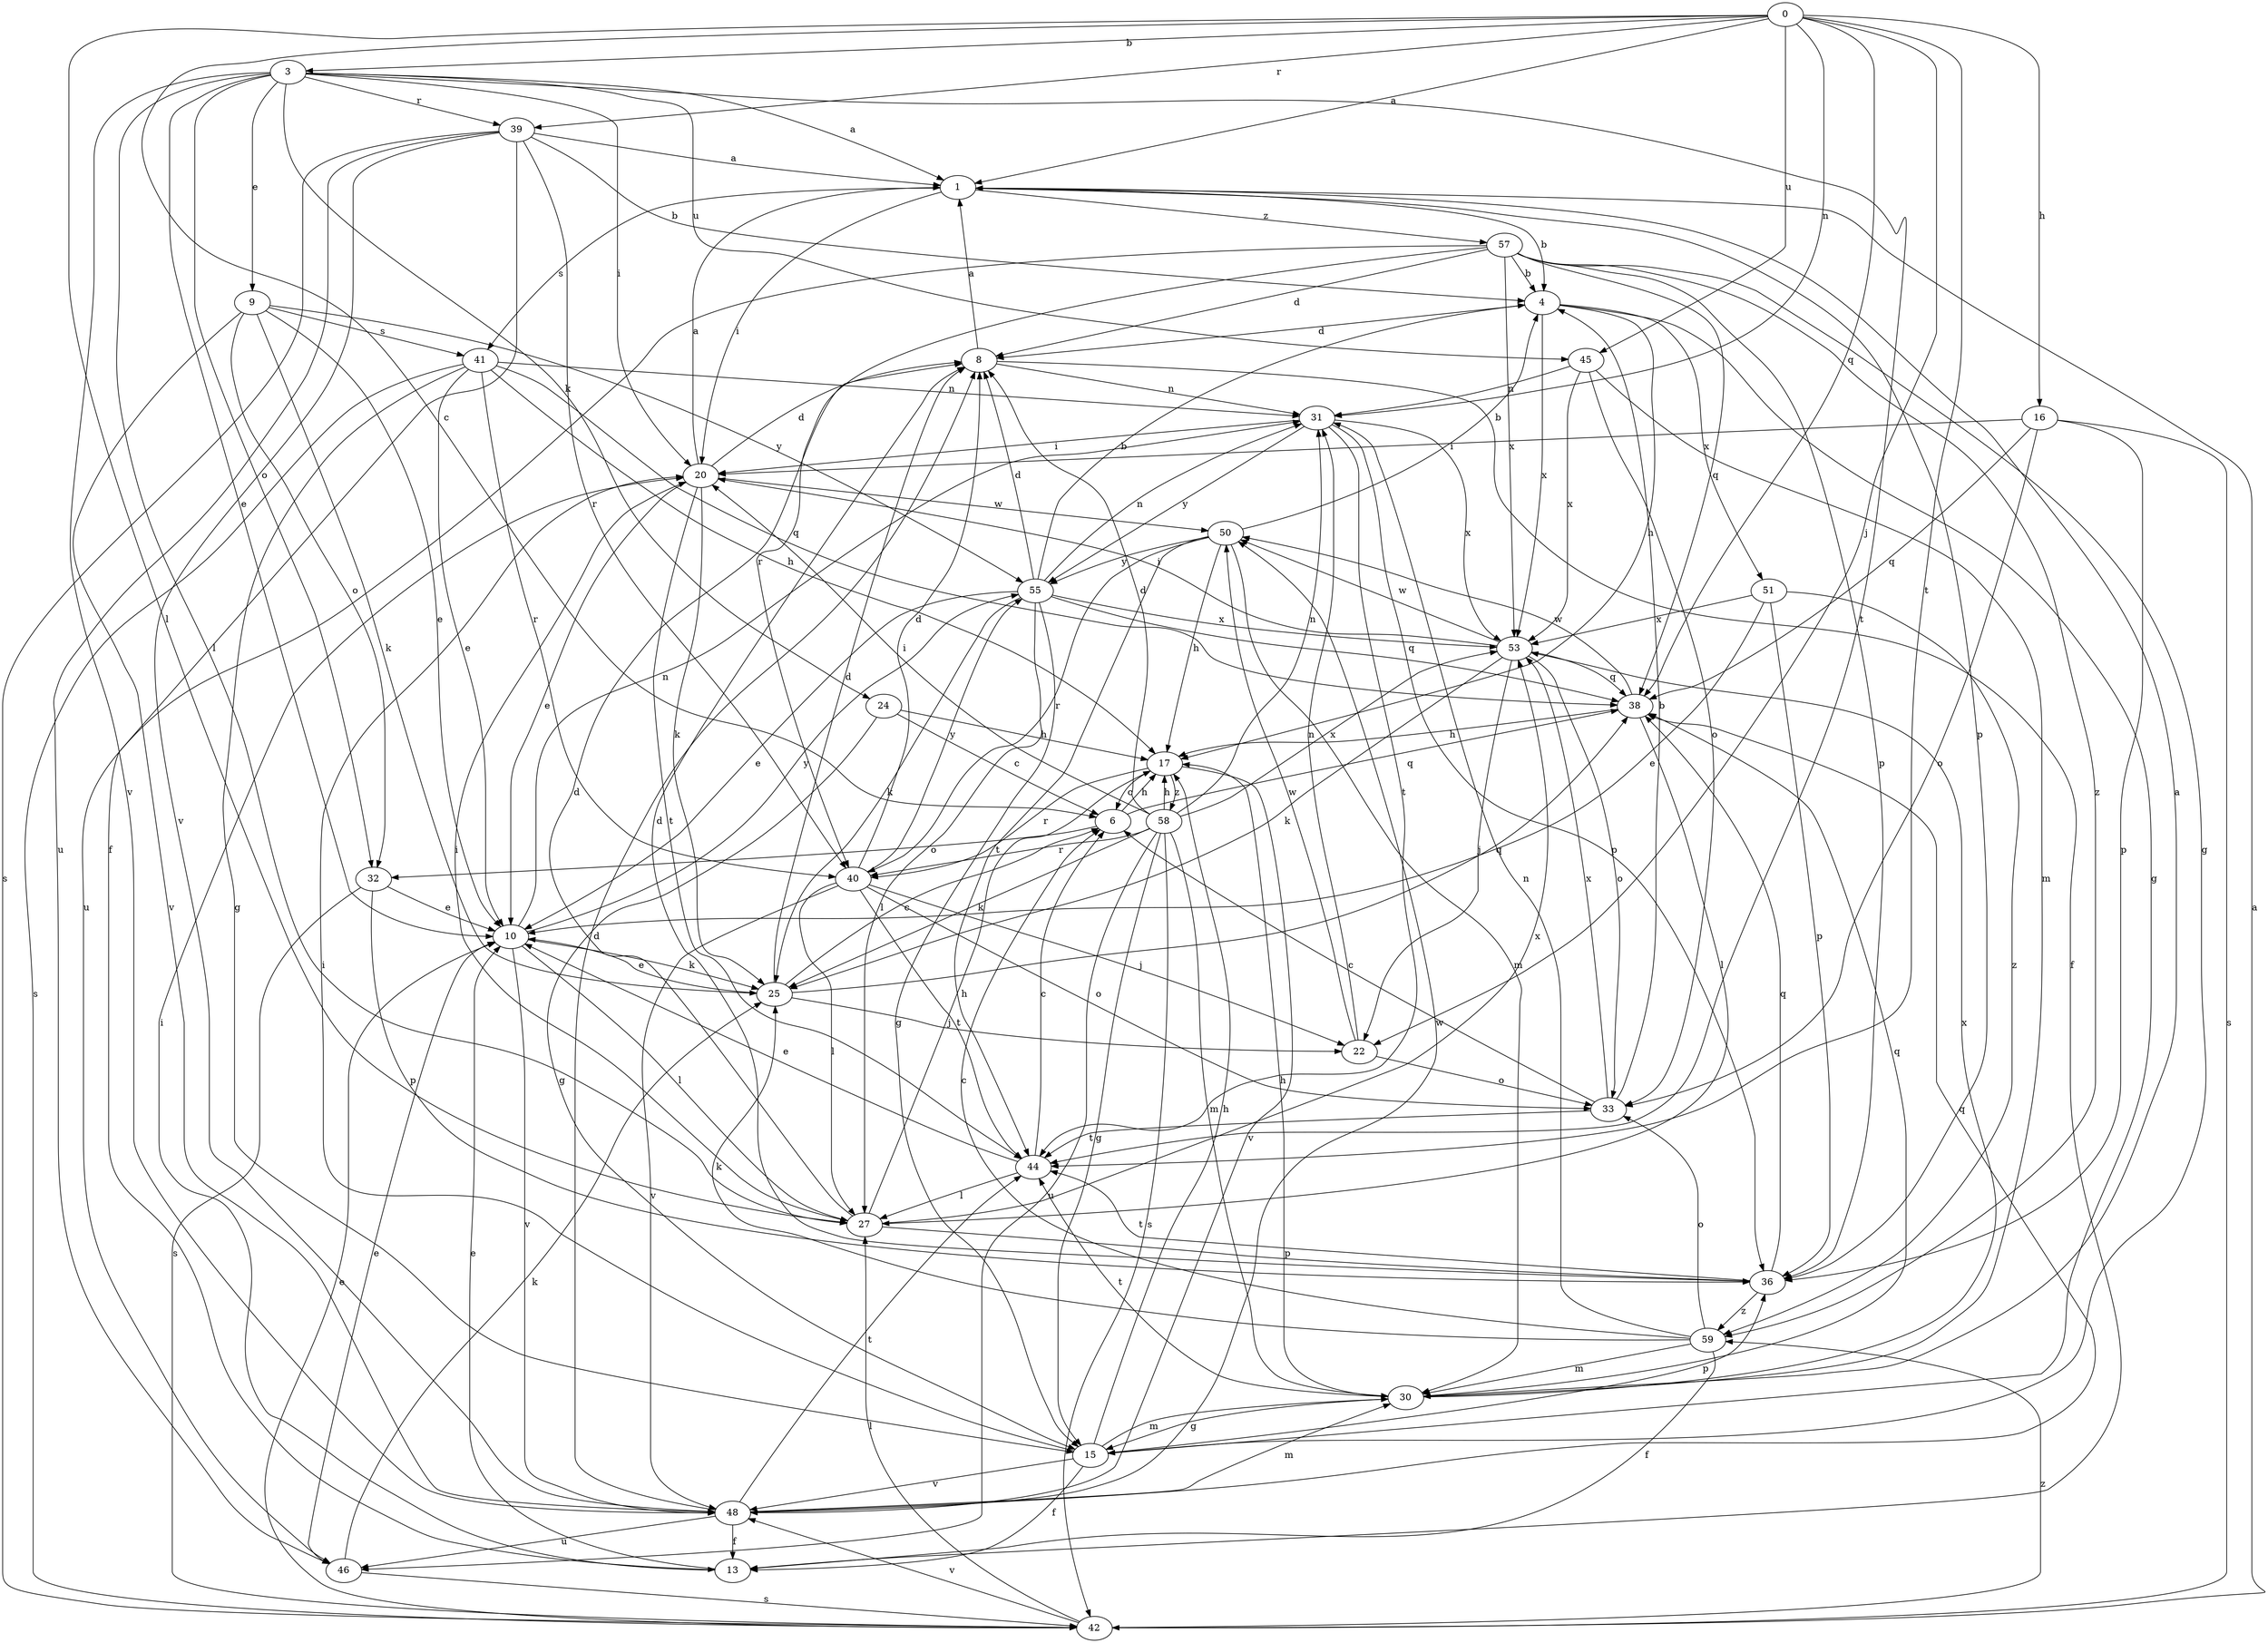 strict digraph  {
0;
1;
3;
4;
6;
8;
9;
10;
13;
15;
16;
17;
20;
22;
24;
25;
27;
30;
31;
32;
33;
36;
38;
39;
40;
41;
42;
44;
45;
46;
48;
50;
51;
53;
55;
57;
58;
59;
0 -> 1  [label=a];
0 -> 3  [label=b];
0 -> 6  [label=c];
0 -> 16  [label=h];
0 -> 22  [label=j];
0 -> 27  [label=l];
0 -> 31  [label=n];
0 -> 38  [label=q];
0 -> 39  [label=r];
0 -> 44  [label=t];
0 -> 45  [label=u];
1 -> 4  [label=b];
1 -> 20  [label=i];
1 -> 36  [label=p];
1 -> 41  [label=s];
1 -> 57  [label=z];
3 -> 1  [label=a];
3 -> 9  [label=e];
3 -> 10  [label=e];
3 -> 20  [label=i];
3 -> 24  [label=k];
3 -> 27  [label=l];
3 -> 32  [label=o];
3 -> 39  [label=r];
3 -> 44  [label=t];
3 -> 45  [label=u];
3 -> 48  [label=v];
4 -> 8  [label=d];
4 -> 15  [label=g];
4 -> 17  [label=h];
4 -> 51  [label=x];
4 -> 53  [label=x];
6 -> 17  [label=h];
6 -> 32  [label=o];
6 -> 38  [label=q];
8 -> 1  [label=a];
8 -> 13  [label=f];
8 -> 31  [label=n];
9 -> 10  [label=e];
9 -> 25  [label=k];
9 -> 32  [label=o];
9 -> 41  [label=s];
9 -> 48  [label=v];
9 -> 55  [label=y];
10 -> 25  [label=k];
10 -> 27  [label=l];
10 -> 31  [label=n];
10 -> 48  [label=v];
10 -> 55  [label=y];
13 -> 10  [label=e];
13 -> 20  [label=i];
15 -> 13  [label=f];
15 -> 17  [label=h];
15 -> 20  [label=i];
15 -> 30  [label=m];
15 -> 36  [label=p];
15 -> 48  [label=v];
16 -> 20  [label=i];
16 -> 33  [label=o];
16 -> 36  [label=p];
16 -> 38  [label=q];
16 -> 42  [label=s];
17 -> 6  [label=c];
17 -> 40  [label=r];
17 -> 48  [label=v];
17 -> 58  [label=z];
20 -> 1  [label=a];
20 -> 8  [label=d];
20 -> 10  [label=e];
20 -> 25  [label=k];
20 -> 44  [label=t];
20 -> 50  [label=w];
22 -> 31  [label=n];
22 -> 33  [label=o];
22 -> 50  [label=w];
24 -> 6  [label=c];
24 -> 15  [label=g];
24 -> 17  [label=h];
25 -> 6  [label=c];
25 -> 8  [label=d];
25 -> 10  [label=e];
25 -> 22  [label=j];
25 -> 38  [label=q];
27 -> 8  [label=d];
27 -> 17  [label=h];
27 -> 20  [label=i];
27 -> 36  [label=p];
27 -> 53  [label=x];
30 -> 1  [label=a];
30 -> 15  [label=g];
30 -> 17  [label=h];
30 -> 38  [label=q];
30 -> 44  [label=t];
30 -> 53  [label=x];
31 -> 20  [label=i];
31 -> 36  [label=p];
31 -> 44  [label=t];
31 -> 53  [label=x];
31 -> 55  [label=y];
32 -> 10  [label=e];
32 -> 36  [label=p];
32 -> 42  [label=s];
33 -> 4  [label=b];
33 -> 6  [label=c];
33 -> 44  [label=t];
33 -> 53  [label=x];
36 -> 8  [label=d];
36 -> 38  [label=q];
36 -> 44  [label=t];
36 -> 59  [label=z];
38 -> 17  [label=h];
38 -> 27  [label=l];
38 -> 50  [label=w];
39 -> 1  [label=a];
39 -> 4  [label=b];
39 -> 13  [label=f];
39 -> 40  [label=r];
39 -> 42  [label=s];
39 -> 46  [label=u];
39 -> 48  [label=v];
40 -> 8  [label=d];
40 -> 22  [label=j];
40 -> 27  [label=l];
40 -> 33  [label=o];
40 -> 44  [label=t];
40 -> 48  [label=v];
40 -> 55  [label=y];
41 -> 10  [label=e];
41 -> 15  [label=g];
41 -> 17  [label=h];
41 -> 31  [label=n];
41 -> 38  [label=q];
41 -> 40  [label=r];
41 -> 42  [label=s];
42 -> 1  [label=a];
42 -> 10  [label=e];
42 -> 27  [label=l];
42 -> 48  [label=v];
42 -> 59  [label=z];
44 -> 6  [label=c];
44 -> 10  [label=e];
44 -> 27  [label=l];
45 -> 30  [label=m];
45 -> 31  [label=n];
45 -> 33  [label=o];
45 -> 53  [label=x];
46 -> 10  [label=e];
46 -> 25  [label=k];
46 -> 42  [label=s];
48 -> 8  [label=d];
48 -> 13  [label=f];
48 -> 30  [label=m];
48 -> 38  [label=q];
48 -> 44  [label=t];
48 -> 46  [label=u];
48 -> 50  [label=w];
50 -> 4  [label=b];
50 -> 17  [label=h];
50 -> 30  [label=m];
50 -> 40  [label=r];
50 -> 44  [label=t];
50 -> 55  [label=y];
51 -> 10  [label=e];
51 -> 36  [label=p];
51 -> 53  [label=x];
51 -> 59  [label=z];
53 -> 20  [label=i];
53 -> 22  [label=j];
53 -> 25  [label=k];
53 -> 33  [label=o];
53 -> 38  [label=q];
53 -> 50  [label=w];
55 -> 4  [label=b];
55 -> 8  [label=d];
55 -> 10  [label=e];
55 -> 15  [label=g];
55 -> 25  [label=k];
55 -> 27  [label=l];
55 -> 31  [label=n];
55 -> 38  [label=q];
55 -> 53  [label=x];
57 -> 4  [label=b];
57 -> 8  [label=d];
57 -> 15  [label=g];
57 -> 36  [label=p];
57 -> 38  [label=q];
57 -> 40  [label=r];
57 -> 46  [label=u];
57 -> 53  [label=x];
57 -> 59  [label=z];
58 -> 8  [label=d];
58 -> 15  [label=g];
58 -> 17  [label=h];
58 -> 20  [label=i];
58 -> 25  [label=k];
58 -> 30  [label=m];
58 -> 31  [label=n];
58 -> 40  [label=r];
58 -> 42  [label=s];
58 -> 46  [label=u];
58 -> 53  [label=x];
59 -> 6  [label=c];
59 -> 13  [label=f];
59 -> 25  [label=k];
59 -> 30  [label=m];
59 -> 31  [label=n];
59 -> 33  [label=o];
}
